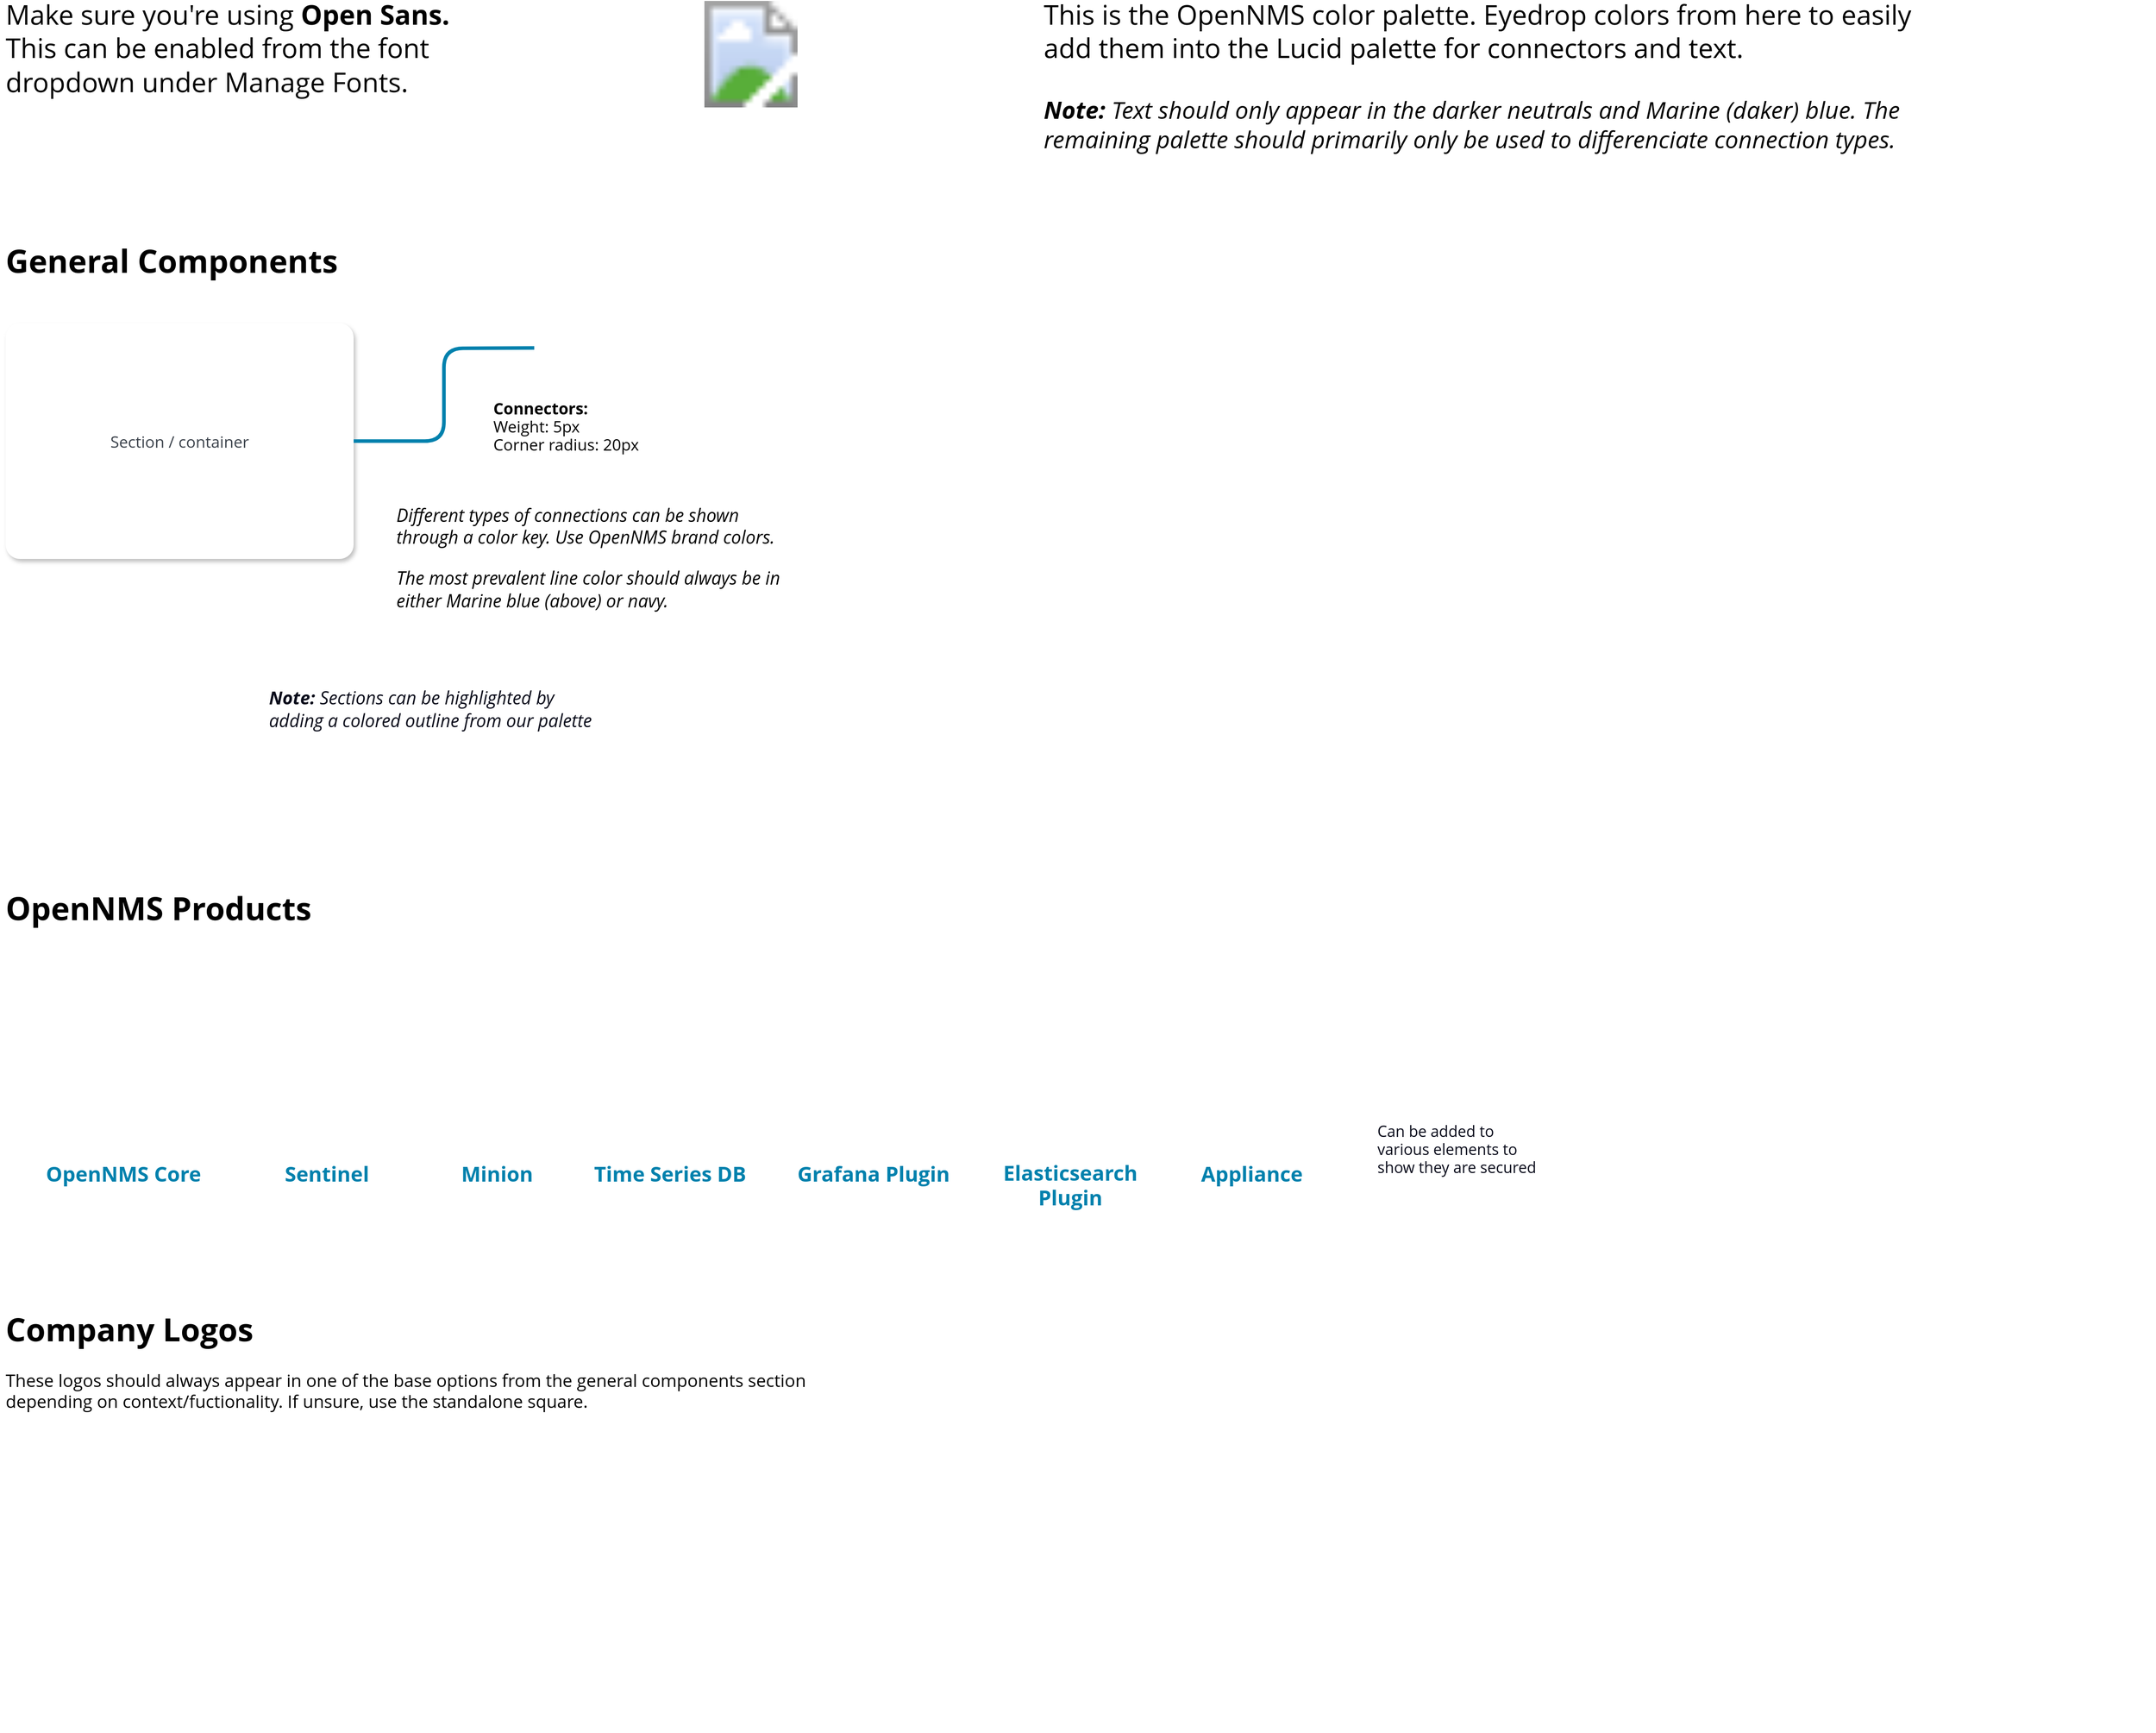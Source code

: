 <mxfile version="21.3.8" type="device">
  <diagram name="Page-1" id="bndg_6HbLod__y72PkgO">
    <mxGraphModel dx="2394" dy="2045" grid="1" gridSize="10" guides="1" tooltips="1" connect="1" arrows="1" fold="1" page="1" pageScale="1" pageWidth="1169" pageHeight="827" math="0" shadow="0">
      <root>
        <mxCell id="0" />
        <mxCell id="1" parent="0" />
        <mxCell id="MZZLFY8sG3nS4H8BUjIp-1" value="OpenNMS Core" style="html=1;overflow=block;blockSpacing=1;whiteSpace=wrap;fontSize=21.7;fontFamily=Open Sans;fontColor=#0081ad;fontStyle=1;spacing=0;fillColor=#ffffff;strokeWidth=1.5;strokeColor=none;lucidId=zju5B.KJovt9;" parent="1" vertex="1">
          <mxGeometry x="89" y="915" width="180" height="45" as="geometry" />
        </mxCell>
        <mxCell id="MZZLFY8sG3nS4H8BUjIp-2" value="&lt;div style=&quot;display: flex; justify-content: flex-start; text-align: left; align-items: baseline; font-size: 0; line-height: 1.25;margin-top: -2px;&quot;&gt;&lt;span&gt;&lt;span style=&quot;font-size:28.3px;color:#000000;font-family: Open Sans;&quot;&gt;&lt;span style=&quot;font-size:28.3px;color:#000000;font-family: Open Sans;&quot;&gt;Make sure you&#39;re using&lt;/span&gt;&lt;span style=&quot;font-size:28.3px;color:#000000;font-weight: bold;font-family: Open Sans;&quot;&gt; Open Sans.&lt;/span&gt; This can be enabled from the font dropdown under Manage Fonts.&lt;/span&gt;&lt;/span&gt;&lt;/div&gt;" style="html=1;overflow=block;blockSpacing=1;whiteSpace=wrap;fontSize=13;fontFamily=Open Sans;spacing=0;verticalAlign=top;fillColor=#ffffff;strokeWidth=1.5;strokeColor=none;lucidId=u~J5iqpsuY0v;" parent="1" vertex="1">
          <mxGeometry x="55" y="-297" width="513" height="114" as="geometry" />
        </mxCell>
        <mxCell id="MZZLFY8sG3nS4H8BUjIp-3" value="" style="html=1;overflow=block;blockSpacing=1;whiteSpace=wrap;fontSize=13;spacing=3.8;strokeOpacity=0;rounded=1;absoluteArcSize=1;arcSize=30;shadow=1;strokeWidth=3;lucidId=ric5MCYMHBP8;fontFamily=Open Sans;" parent="1" vertex="1">
          <mxGeometry x="55" y="43" width="366" height="248" as="geometry" />
        </mxCell>
        <mxCell id="MZZLFY8sG3nS4H8BUjIp-4" value="&lt;div style=&quot;display: flex; justify-content: flex-start; text-align: left; align-items: baseline; font-size: 0; line-height: 1.25;margin-top: -2px;&quot;&gt;&lt;span&gt;&lt;span style=&quot;font-size:16.7px;color:#000000;font-weight: bold;font-family: Open Sans;&quot;&gt;Connectors:&lt;/span&gt;&lt;span style=&quot;font-size:16.7px;color:#000000;font-family: Open Sans;&quot;&gt; &#xa;&lt;/span&gt;&lt;/span&gt;&lt;/div&gt;&lt;div style=&quot;display: flex; justify-content: flex-start; text-align: left; align-items: baseline; font-size: 0; line-height: 1.25;margin-top: -2px;&quot;&gt;&lt;span&gt;&lt;span style=&quot;font-size:16.7px;color:#000000;font-family: Open Sans;&quot;&gt;&lt;span style=&quot;font-size:16.7px;color:#000000;font-family: Open Sans;&quot;&gt;&#x9;Weight: 5px&#xa;&lt;/span&gt;&lt;/span&gt;&lt;/span&gt;&lt;/div&gt;&lt;div style=&quot;display: flex; justify-content: flex-start; text-align: left; align-items: baseline; font-size: 0; line-height: 1.25;margin-top: -2px;&quot;&gt;&lt;span&gt;&lt;span style=&quot;font-size:16.7px;color:#000000;font-family: Open Sans;&quot;&gt;&#x9;Corner radius: 20px&lt;/span&gt;&lt;/span&gt;&lt;/div&gt;" style="html=1;overflow=block;blockSpacing=1;whiteSpace=wrap;fontSize=13;fontFamily=Open Sans;spacing=0;verticalAlign=middle;fillColor=#ffffff;strokeWidth=1.5;strokeColor=none;lucidId=Zyu5JnFz.BKX;" parent="1" vertex="1">
          <mxGeometry x="568" y="119" width="202" height="67" as="geometry" />
        </mxCell>
        <mxCell id="MZZLFY8sG3nS4H8BUjIp-5" value="Can be added to various elements to show they are secured" style="html=1;overflow=block;blockSpacing=1;whiteSpace=wrap;fontSize=16;fontFamily=Open Sans;fontColor=#0a0c1b;align=left;spacing=0;fillColor=#ffffff;strokeWidth=1.5;strokeColor=none;lucidId=X4v5.~2.i2FQ;" parent="1" vertex="1">
          <mxGeometry x="1498" y="883" width="180" height="45" as="geometry" />
        </mxCell>
        <mxCell id="MZZLFY8sG3nS4H8BUjIp-6" value="General Components" style="html=1;overflow=block;blockSpacing=1;whiteSpace=wrap;fontSize=33.3;fontFamily=Open Sans;fontColor=default;fontStyle=1;align=left;spacing=0;verticalAlign=middle;fillColor=#ffffff;strokeWidth=1.5;strokeColor=none;lucidId=Pgu5.jD_dt-C;" parent="1" vertex="1">
          <mxGeometry x="55" y="-44" width="366" height="41" as="geometry" />
        </mxCell>
        <mxCell id="MZZLFY8sG3nS4H8BUjIp-7" value="&lt;div style=&quot;display: flex; justify-content: flex-start; text-align: left; align-items: baseline; font-size: 0; line-height: 1.25;margin-top: -2px;&quot;&gt;&lt;span&gt;&lt;span style=&quot;font-size:18.7px;color:#0a0c1b;font-weight: bold;font-style: italic;font-family: Open Sans;&quot;&gt;Note: &lt;/span&gt;&lt;span style=&quot;font-size:18.7px;color:#0a0c1b;font-style: italic;font-family: Open Sans;&quot;&gt;Sections can be highlighted by adding a colored outline from our palette&lt;/span&gt;&lt;/span&gt;&lt;/div&gt;" style="html=1;overflow=block;blockSpacing=1;whiteSpace=wrap;fontSize=13;fontFamily=Open Sans;spacing=0;fillColor=#ffffff;strokeWidth=1.5;strokeColor=none;lucidId=L7v5mgof9..T;" parent="1" vertex="1">
          <mxGeometry x="332" y="398" width="356" height="102" as="geometry" />
        </mxCell>
        <mxCell id="MZZLFY8sG3nS4H8BUjIp-8" value="These logos should always appear in one of the base options from the general components section depending on context/fuctionality. If unsure, use the standalone square." style="html=1;overflow=block;blockSpacing=1;whiteSpace=wrap;fontSize=18.3;fontFamily=Open Sans;fontColor=default;align=left;spacing=0;fillColor=#ffffff;strokeWidth=1.5;strokeColor=none;lucidId=0oK5Mql8XqN6;" parent="1" vertex="1">
          <mxGeometry x="55" y="1135" width="885" height="60" as="geometry" />
        </mxCell>
        <mxCell id="MZZLFY8sG3nS4H8BUjIp-9" value="Section / container" style="html=1;overflow=block;blockSpacing=1;whiteSpace=wrap;fontSize=16.7;fontFamily=Open Sans;fontColor=#3a414a;spacing=0;fillColor=#ffffff;strokeWidth=1.5;strokeColor=none;lucidId=tAc5S.Fp~JGP;" parent="1" vertex="1">
          <mxGeometry x="148" y="145" width="180" height="45" as="geometry" />
        </mxCell>
        <mxCell id="MZZLFY8sG3nS4H8BUjIp-10" value="" style="html=1;overflow=block;blockSpacing=1;whiteSpace=wrap;shape=image;fontSize=13;spacing=0;strokeColor=none;strokeOpacity=100;strokeWidth=0;image=https://images.lucid.app/images/5472e353-eccc-489e-b336-a72ee8aeef16/content;imageAspect=0;lucidId=.fu5y_rloNG-;fontFamily=Open Sans;" parent="1" vertex="1">
          <mxGeometry x="1311" y="797" width="116" height="92" as="geometry" />
        </mxCell>
        <mxCell id="MZZLFY8sG3nS4H8BUjIp-11" value="" style="html=1;overflow=block;blockSpacing=1;whiteSpace=wrap;shape=image;fontSize=13;spacing=0;strokeColor=none;strokeOpacity=100;strokeWidth=0;image=https://images.lucid.app/images/3ad8bf26-bbdb-43cf-a560-4ae72fd0821f/content;imageAspect=0;lucidId=.fu594fQWRPk;fontFamily=Open Sans;" parent="1" vertex="1">
          <mxGeometry x="1103" y="779" width="116" height="105" as="geometry" />
        </mxCell>
        <mxCell id="MZZLFY8sG3nS4H8BUjIp-12" value="" style="html=1;overflow=block;blockSpacing=1;whiteSpace=wrap;shape=image;fontSize=13;spacing=0;strokeColor=none;strokeOpacity=100;strokeWidth=0;image=https://images.lucid.app/images/171d9a3c-cea1-463e-8c95-2c81a1bb0272/content;imageAspect=0;lucidId=.fu5LJD.LmQP;fontFamily=Open Sans;" parent="1" vertex="1">
          <mxGeometry x="887" y="784" width="148" height="111" as="geometry" />
        </mxCell>
        <mxCell id="MZZLFY8sG3nS4H8BUjIp-13" value="" style="html=1;overflow=block;blockSpacing=1;whiteSpace=wrap;shape=image;fontSize=13;spacing=0;strokeColor=none;strokeOpacity=100;strokeWidth=0;image=https://images.lucid.app/images/44df720f-0573-43d3-9890-4625ea51397c/content;imageAspect=0;lucidId=.fu5ANJ94AXC;fontFamily=Open Sans;" parent="1" vertex="1">
          <mxGeometry x="508" y="756" width="116" height="140" as="geometry" />
        </mxCell>
        <mxCell id="MZZLFY8sG3nS4H8BUjIp-14" value="" style="html=1;overflow=block;blockSpacing=1;whiteSpace=wrap;shape=image;fontSize=13;spacing=0;strokeColor=none;strokeOpacity=100;strokeWidth=0;image=https://images.lucid.app/images/3a489838-fbe0-475a-a1be-f1187df631ab/content;imageAspect=0;lucidId=.fu5iSn76eK6;fontFamily=Open Sans;" parent="1" vertex="1">
          <mxGeometry x="85" y="711" width="189" height="189" as="geometry" />
        </mxCell>
        <mxCell id="MZZLFY8sG3nS4H8BUjIp-15" value="" style="html=1;overflow=block;blockSpacing=1;whiteSpace=wrap;shape=image;fontSize=13;spacing=0;strokeColor=none;strokeOpacity=100;strokeWidth=0;image=https://images.lucid.app/images/2347a9c7-afa0-4b62-bfe7-c894170efaed/content;imageAspect=0;lucidId=.fu5ZfZvDn3Q;fontFamily=Open Sans;" parent="1" vertex="1">
          <mxGeometry x="1498" y="823" width="36" height="36" as="geometry" />
        </mxCell>
        <mxCell id="MZZLFY8sG3nS4H8BUjIp-16" value="" style="html=1;overflow=block;blockSpacing=1;whiteSpace=wrap;shape=image;fontSize=13;spacing=0;strokeColor=none;strokeOpacity=100;strokeWidth=0;image=https://images.lucid.app/images/04578b9f-18ee-4a82-b7c5-295ed1ff598c/content;imageAspect=0;lucidId=.fu5QygyBlzZ;fontFamily=Open Sans;" parent="1" vertex="1">
          <mxGeometry x="1551" y="823" width="36" height="36" as="geometry" />
        </mxCell>
        <mxCell id="MZZLFY8sG3nS4H8BUjIp-17" value="" style="html=1;overflow=block;blockSpacing=1;whiteSpace=wrap;shape=image;fontSize=13;spacing=0;strokeColor=none;strokeOpacity=100;strokeWidth=0;image=https://images.lucid.app/images/bc0f5393-ec9d-478d-82fb-f774c271548a/content;imageAspect=0;lucidId=.fu5dMUcAAwf;fontFamily=Open Sans;" parent="1" vertex="1">
          <mxGeometry x="332" y="765" width="122" height="123" as="geometry" />
        </mxCell>
        <mxCell id="MZZLFY8sG3nS4H8BUjIp-18" value="" style="html=1;overflow=block;blockSpacing=1;whiteSpace=wrap;shape=image;fontSize=13;spacing=0;strokeColor=none;strokeOpacity=100;strokeWidth=0;image=https://images.lucid.app/images/e2a51fa7-d241-4499-b360-696d473907bc/content;imageAspect=0;lucidId=.fu5Vhg79vKl;fontFamily=Open Sans;" parent="1" vertex="1">
          <mxGeometry x="688" y="784" width="110" height="109" as="geometry" />
        </mxCell>
        <mxCell id="MZZLFY8sG3nS4H8BUjIp-19" value="OpenNMS Products" style="html=1;overflow=block;blockSpacing=1;whiteSpace=wrap;fontSize=33.3;fontFamily=Open Sans;fontColor=default;fontStyle=1;align=left;spacing=0;verticalAlign=middle;fillColor=#ffffff;strokeWidth=1.5;strokeColor=none;lucidId=nhu5tQ3tyXj_;" parent="1" vertex="1">
          <mxGeometry x="55" y="637" width="366" height="41" as="geometry" />
        </mxCell>
        <mxCell id="MZZLFY8sG3nS4H8BUjIp-20" value="Sentinel" style="html=1;overflow=block;blockSpacing=1;whiteSpace=wrap;fontSize=21.7;fontFamily=Open Sans;fontColor=#0081ad;fontStyle=1;spacing=0;fillColor=#ffffff;strokeWidth=1.5;strokeColor=none;lucidId=5ku5S6JakEAl;" parent="1" vertex="1">
          <mxGeometry x="303" y="915" width="180" height="45" as="geometry" />
        </mxCell>
        <mxCell id="MZZLFY8sG3nS4H8BUjIp-21" value="Minion" style="html=1;overflow=block;blockSpacing=1;whiteSpace=wrap;fontSize=21.7;fontFamily=Open Sans;fontColor=#0081ad;fontStyle=1;spacing=0;fillColor=#ffffff;strokeWidth=1.5;strokeColor=none;lucidId=Dmu5dPfjYkeO;" parent="1" vertex="1">
          <mxGeometry x="482" y="915" width="180" height="45" as="geometry" />
        </mxCell>
        <mxCell id="MZZLFY8sG3nS4H8BUjIp-22" value="Time Series DB" style="html=1;overflow=block;blockSpacing=1;whiteSpace=wrap;fontSize=21.7;fontFamily=Open Sans;fontColor=#0081ad;fontStyle=1;spacing=0;fillColor=#ffffff;strokeWidth=1.5;strokeColor=none;lucidId=pxu5y2nLOCHi;" parent="1" vertex="1">
          <mxGeometry x="664" y="915" width="180" height="45" as="geometry" />
        </mxCell>
        <mxCell id="MZZLFY8sG3nS4H8BUjIp-23" value="" style="html=1;jettySize=18;whiteSpace=wrap;fontSize=13;strokeColor=#0081ad;strokeOpacity=100;strokeWidth=3.8;rounded=1;arcSize=40;edgeStyle=orthogonalEdgeStyle;startArrow=none;endArrow=none;exitX=1;exitY=0.5;exitPerimeter=0;lucidId=4xu5b9Wr1toP;fontFamily=Open Sans;" parent="1" source="MZZLFY8sG3nS4H8BUjIp-3" edge="1">
          <mxGeometry width="100" height="100" relative="1" as="geometry">
            <Array as="points" />
            <mxPoint x="611" y="69" as="targetPoint" />
          </mxGeometry>
        </mxCell>
        <mxCell id="MZZLFY8sG3nS4H8BUjIp-24" value="&lt;div style=&quot;display: flex; justify-content: flex-start; text-align: left; align-items: baseline; font-size: 0; line-height: 1.25;margin-top: -2px;&quot;&gt;&lt;span&gt;&lt;span style=&quot;font-size:18.7px;color:#000000;font-style: italic;font-family: Open Sans;&quot;&gt;Different types of connections can be shown through a color key. Use OpenNMS brand colors.&lt;/span&gt;&lt;span style=&quot;font-size:16px;color:#000000;font-family: Open Sans;&quot;&gt;&#xa;&lt;/span&gt;&lt;/span&gt;&lt;/div&gt;&lt;div style=&quot;display: flex; justify-content: flex-start; text-align: left; align-items: baseline; font-size: 0; line-height: 1.25;margin-top: -2px;&quot;&gt;&lt;span&gt;&lt;span style=&quot;font-size:13px;color:#000000;font-family: Open Sans;&quot;&gt;&lt;span style=&quot;font-size:18.7px;color:#000000;font-style: italic;font-family: Open Sans;&quot;&gt;&#xa;&lt;/span&gt;&lt;/span&gt;&lt;/span&gt;&lt;/div&gt;&lt;div style=&quot;display: flex; justify-content: flex-start; text-align: left; align-items: baseline; font-size: 0; line-height: 1.25;margin-top: -2px;&quot;&gt;&lt;span&gt;&lt;span style=&quot;font-size:18.7px;color:#000000;font-style: italic;font-family: Open Sans;&quot;&gt;The most prevalent line color should always be in either Marine blue (above) or navy.&lt;/span&gt;&lt;/span&gt;&lt;/div&gt;" style="html=1;overflow=block;blockSpacing=1;whiteSpace=wrap;fontSize=13;fontFamily=Open Sans;spacing=0;verticalAlign=middle;fillColor=#ffffff;strokeWidth=1.5;strokeColor=none;lucidId=SEu5p.2TgrNr;" parent="1" vertex="1">
          <mxGeometry x="466" y="230" width="406" height="119" as="geometry" />
        </mxCell>
        <mxCell id="MZZLFY8sG3nS4H8BUjIp-25" value="" style="html=1;overflow=block;blockSpacing=1;whiteSpace=wrap;shape=image;fontSize=13;spacing=0;strokeColor=none;strokeOpacity=100;strokeWidth=0;image=https://images.lucid.app/images/ba24726e-4224-40ff-9c24-bdb6003cc899/content;imageAspect=0;lucidId=YGu5Z~HXY3vS;fontFamily=Open Sans;" parent="1" vertex="1">
          <mxGeometry x="55" y="322" width="248" height="171" as="geometry" />
        </mxCell>
        <mxCell id="MZZLFY8sG3nS4H8BUjIp-26" value="Grafana Plugin" style="html=1;overflow=block;blockSpacing=1;whiteSpace=wrap;fontSize=21.7;fontFamily=Open Sans;fontColor=#0081ad;fontStyle=1;spacing=0;fillColor=#ffffff;strokeWidth=1.5;strokeColor=none;lucidId=pkv5Dbom8H8E;" parent="1" vertex="1">
          <mxGeometry x="878" y="915" width="180" height="45" as="geometry" />
        </mxCell>
        <mxCell id="MZZLFY8sG3nS4H8BUjIp-27" value="Elasticsearch Plugin" style="html=1;overflow=block;blockSpacing=1;whiteSpace=wrap;fontSize=21.7;fontFamily=Open Sans;fontColor=#0081ad;fontStyle=1;spacing=0;fillColor=#ffffff;strokeWidth=1.5;strokeColor=none;lucidId=0lv5PwfcYyJy;" parent="1" vertex="1">
          <mxGeometry x="1085" y="923" width="180" height="45" as="geometry" />
        </mxCell>
        <mxCell id="MZZLFY8sG3nS4H8BUjIp-28" value="Appliance" style="html=1;overflow=block;blockSpacing=1;whiteSpace=wrap;fontSize=21.7;fontFamily=Open Sans;fontColor=#0081ad;fontStyle=1;spacing=0;fillColor=#ffffff;strokeWidth=1.5;strokeColor=none;lucidId=hOv5Fr76iF1K;" parent="1" vertex="1">
          <mxGeometry x="1276" y="915" width="180" height="45" as="geometry" />
        </mxCell>
        <mxCell id="MZZLFY8sG3nS4H8BUjIp-29" value="" style="html=1;overflow=block;blockSpacing=1;whiteSpace=wrap;shape=image;fontSize=13;spacing=0;strokeColor=none;strokeOpacity=100;strokeWidth=0;image=https://images.lucid.app/images/c3f28bda-f083-43b4-a434-f90847b3877b/content;imageAspect=0;lucidId=bdw5KDOg3mr0;fontFamily=Open Sans;" parent="1" vertex="1">
          <mxGeometry x="1777" y="75" width="47" height="53" as="geometry" />
        </mxCell>
        <mxCell id="MZZLFY8sG3nS4H8BUjIp-30" value="" style="html=1;overflow=block;blockSpacing=1;whiteSpace=wrap;shape=image;fontSize=13;spacing=0;strokeColor=none;strokeOpacity=100;strokeWidth=0;image=https://images.lucid.app/images/27a001e2-4f24-4617-8cf3-ec4b07b10480/content;imageAspect=0;lucidId=bdw5M0KgGm.f;fontFamily=Open Sans;" parent="1" vertex="1">
          <mxGeometry x="2037" y="180" width="119" height="119" as="geometry" />
        </mxCell>
        <mxCell id="MZZLFY8sG3nS4H8BUjIp-31" value="" style="html=1;overflow=block;blockSpacing=1;whiteSpace=wrap;shape=image;fontSize=13;spacing=0;strokeColor=none;strokeOpacity=100;strokeWidth=0;image=https://images.lucid.app/images/05a396fb-ea46-44fb-b107-79510ec2fad5/content;imageAspect=0;lucidId=bdw50fTOazWv;fontFamily=Open Sans;" parent="1" vertex="1">
          <mxGeometry x="1504" y="69" width="126" height="111" as="geometry" />
        </mxCell>
        <mxCell id="MZZLFY8sG3nS4H8BUjIp-32" value="" style="html=1;overflow=block;blockSpacing=1;whiteSpace=wrap;shape=image;fontSize=13;spacing=0;strokeColor=none;strokeOpacity=100;strokeWidth=0;image=https://images.lucid.app/images/83168ebf-470b-494e-8f27-33f36384b834/content;imageAspect=0;lucidId=bdw5FAcFgu8Q;fontFamily=Open Sans;" parent="1" vertex="1">
          <mxGeometry x="1689" y="340" width="123" height="155" as="geometry" />
        </mxCell>
        <mxCell id="MZZLFY8sG3nS4H8BUjIp-33" value="" style="html=1;overflow=block;blockSpacing=1;whiteSpace=wrap;shape=image;fontSize=13;spacing=0;strokeColor=none;strokeOpacity=100;strokeWidth=0;image=https://images.lucid.app/images/2ee59782-fae7-4b09-9660-0a455594c2f7/content;imageAspect=0;lucidId=bdw58KujMOw7;fontFamily=Open Sans;" parent="1" vertex="1">
          <mxGeometry x="1688" y="215" width="87" height="113" as="geometry" />
        </mxCell>
        <mxCell id="MZZLFY8sG3nS4H8BUjIp-34" value="" style="html=1;overflow=block;blockSpacing=1;whiteSpace=wrap;shape=image;fontSize=13;spacing=0;strokeColor=none;strokeOpacity=100;strokeWidth=0;image=https://images.lucid.app/images/34d52f33-0e11-45ad-98cd-c57d7d850f7d/content;imageAspect=0;lucidId=bdw58k3uZjrb;fontFamily=Open Sans;" parent="1" vertex="1">
          <mxGeometry x="1688" y="70" width="63" height="63" as="geometry" />
        </mxCell>
        <mxCell id="MZZLFY8sG3nS4H8BUjIp-35" value="" style="html=1;overflow=block;blockSpacing=1;whiteSpace=wrap;shape=image;fontSize=13;spacing=0;strokeColor=none;strokeOpacity=100;strokeWidth=0;image=https://images.lucid.app/images/9f0757ab-12e8-4cfc-a0d7-ca9bdefe9546/content;imageAspect=0;lucidId=bdw5eGDMUwP0;fontFamily=Open Sans;" parent="1" vertex="1">
          <mxGeometry x="1352" y="69" width="126" height="111" as="geometry" />
        </mxCell>
        <mxCell id="MZZLFY8sG3nS4H8BUjIp-36" value="" style="html=1;overflow=block;blockSpacing=1;whiteSpace=wrap;shape=image;fontSize=13;spacing=0;strokeColor=none;strokeOpacity=100;strokeWidth=0;image=https://images.lucid.app/images/11effb1d-0b73-4fa4-89ec-dc3c35e5eae8/content;imageAspect=0;lucidId=bdw52QodJWZa;fontFamily=Open Sans;" parent="1" vertex="1">
          <mxGeometry x="1850" y="79" width="58" height="45" as="geometry" />
        </mxCell>
        <mxCell id="MZZLFY8sG3nS4H8BUjIp-37" value="" style="html=1;overflow=block;blockSpacing=1;whiteSpace=wrap;shape=image;fontSize=13;spacing=0;strokeColor=none;strokeOpacity=100;strokeWidth=0;image=https://images.lucid.app/images/d2099b05-962a-478b-9214-eb78d16a46de/content;imageAspect=0;lucidId=bdw5lc8vcmBf;fontFamily=Open Sans;" parent="1" vertex="1">
          <mxGeometry x="2097" y="329" width="83" height="104" as="geometry" />
        </mxCell>
        <mxCell id="MZZLFY8sG3nS4H8BUjIp-38" value="" style="html=1;overflow=block;blockSpacing=1;whiteSpace=wrap;shape=image;fontSize=13;spacing=0;strokeColor=none;strokeOpacity=100;strokeWidth=0;image=https://images.lucid.app/images/73f687ef-7dad-468c-afc4-3f9401b6b3f8/content;imageAspect=0;lucidId=bdw5pU.ruw7a;fontFamily=Open Sans;" parent="1" vertex="1">
          <mxGeometry x="1352" y="213" width="126" height="111" as="geometry" />
        </mxCell>
        <mxCell id="MZZLFY8sG3nS4H8BUjIp-39" value="" style="html=1;overflow=block;blockSpacing=1;whiteSpace=wrap;shape=image;fontSize=13;spacing=0;strokeColor=none;strokeOpacity=100;strokeWidth=0;image=https://images.lucid.app/images/8b8660be-4578-49cf-b28f-ca5eeda7e01e/content;imageAspect=0;lucidId=bdw5ODic5Ywx;fontFamily=Open Sans;" parent="1" vertex="1">
          <mxGeometry x="1504" y="357" width="126" height="111" as="geometry" />
        </mxCell>
        <mxCell id="MZZLFY8sG3nS4H8BUjIp-40" value="" style="html=1;overflow=block;blockSpacing=1;whiteSpace=wrap;shape=image;fontSize=13;spacing=0;strokeColor=none;strokeOpacity=100;strokeWidth=0;image=https://images.lucid.app/images/e68cb6dc-e71e-4bed-8641-ef6560069d8f/content;imageAspect=0;lucidId=bdw5~378FL_E;fontFamily=Open Sans;" parent="1" vertex="1">
          <mxGeometry x="1352" y="357" width="126" height="111" as="geometry" />
        </mxCell>
        <mxCell id="MZZLFY8sG3nS4H8BUjIp-41" value="" style="html=1;overflow=block;blockSpacing=1;whiteSpace=wrap;shape=image;fontSize=13;spacing=0;strokeColor=none;strokeOpacity=100;strokeWidth=0;image=https://images.lucid.app/images/bff31642-8df5-445d-b670-425f9b403ab4/content;imageAspect=0;lucidId=bdw5IprZ_HtF;fontFamily=Open Sans;" parent="1" vertex="1">
          <mxGeometry x="1504" y="213" width="126" height="111" as="geometry" />
        </mxCell>
        <mxCell id="MZZLFY8sG3nS4H8BUjIp-42" value="" style="html=1;overflow=block;blockSpacing=1;whiteSpace=wrap;shape=image;fontSize=13;spacing=0;strokeColor=none;strokeOpacity=100;strokeWidth=0;image=https://images.lucid.app/images/4c22117a-c234-429e-aea7-e081bbfd03cb/content;imageAspect=0;lucidId=bdw5pTr6mY-C;fontFamily=Open Sans;" parent="1" vertex="1">
          <mxGeometry x="1865" y="261" width="199" height="243" as="geometry" />
        </mxCell>
        <mxCell id="MZZLFY8sG3nS4H8BUjIp-43" value="" style="html=1;overflow=block;blockSpacing=1;whiteSpace=wrap;shape=image;fontSize=13;spacing=0;strokeColor=none;strokeOpacity=100;shadow=1;strokeWidth=0;image=https://images.lucid.app/images/7f7ed325-6998-41ca-8c18-540b6fe41eda/content;imageAspect=0;lucidId=tQw5a9ljrcsI;fontFamily=Open Sans;" parent="1" vertex="1">
          <mxGeometry x="1157" y="52" width="84" height="93" as="geometry" />
        </mxCell>
        <mxCell id="MZZLFY8sG3nS4H8BUjIp-44" value="" style="html=1;overflow=block;blockSpacing=1;whiteSpace=wrap;shape=image;fontSize=13;spacing=0;strokeColor=none;strokeOpacity=100;shadow=1;strokeWidth=0;image=https://images.lucid.app/images/9a8b5f4f-5257-431a-89b2-54f556faa4d5/content;imageAspect=0;lucidId=tQw5LzGpHCT3;fontFamily=Open Sans;" parent="1" vertex="1">
          <mxGeometry x="917" y="187" width="104" height="104" as="geometry" />
        </mxCell>
        <mxCell id="MZZLFY8sG3nS4H8BUjIp-45" value="" style="html=1;overflow=block;blockSpacing=1;whiteSpace=wrap;shape=image;fontSize=13;spacing=0;strokeColor=none;strokeOpacity=100;shadow=1;strokeWidth=0;image=https://images.lucid.app/images/be5bac2d-0743-49a2-bb93-1c66a641d8ed/content;imageAspect=0;lucidId=~Qw57iaNjTRF;fontFamily=Open Sans;" parent="1" vertex="1">
          <mxGeometry x="1040" y="56" width="74" height="85" as="geometry" />
        </mxCell>
        <mxCell id="MZZLFY8sG3nS4H8BUjIp-46" value="" style="html=1;overflow=block;blockSpacing=1;whiteSpace=wrap;shape=image;fontSize=13;spacing=0;strokeColor=none;strokeOpacity=100;shadow=1;strokeWidth=0;image=https://images.lucid.app/images/475a5584-ef64-4faa-8aa0-dd0fcc450fbd/content;imageAspect=0;lucidId=~Qw5hDSRshFr;fontFamily=Open Sans;" parent="1" vertex="1">
          <mxGeometry x="917" y="59" width="78" height="78" as="geometry" />
        </mxCell>
        <mxCell id="MZZLFY8sG3nS4H8BUjIp-47" value="" style="html=1;overflow=block;blockSpacing=1;whiteSpace=wrap;shape=image;fontSize=13;spacing=0;strokeColor=none;strokeOpacity=100;shadow=1;strokeWidth=0;image=https://images.lucid.app/images/f9080be1-a921-4c90-9ce2-72e190f835f1/content;imageAspect=0;lucidId=~Qw52djpoioF;fontFamily=Open Sans;" parent="1" vertex="1">
          <mxGeometry x="1212" y="187" width="94" height="99" as="geometry" />
        </mxCell>
        <mxCell id="MZZLFY8sG3nS4H8BUjIp-48" value="" style="html=1;overflow=block;blockSpacing=1;whiteSpace=wrap;shape=image;fontSize=13;spacing=0;strokeColor=none;strokeOpacity=100;shadow=1;strokeWidth=0;image=https://images.lucid.app/images/c52bc15a-cdd4-4a54-b01d-2cc38f737163/content;imageAspect=0;lucidId=sVw5aHggeMnh;fontFamily=Open Sans;" parent="1" vertex="1">
          <mxGeometry x="897" y="338" width="228" height="144" as="geometry" />
        </mxCell>
        <mxCell id="MZZLFY8sG3nS4H8BUjIp-49" value="" style="html=1;overflow=block;blockSpacing=1;whiteSpace=wrap;shape=image;fontSize=13;spacing=0;strokeColor=none;strokeOpacity=100;shadow=1;strokeWidth=0;image=https://images.lucid.app/images/ee23e004-a139-426f-825e-eb63145a2f65/content;imageAspect=0;lucidId=O2w5xoCF36QU;fontFamily=Open Sans;" parent="1" vertex="1">
          <mxGeometry x="1044" y="187" width="141" height="104" as="geometry" />
        </mxCell>
        <mxCell id="MZZLFY8sG3nS4H8BUjIp-50" value="" style="html=1;overflow=block;blockSpacing=1;whiteSpace=wrap;shape=image;fontSize=13;spacing=0;strokeColor=none;strokeOpacity=100;shadow=1;strokeWidth=0;image=https://images.lucid.app/images/96502084-bee5-4501-b55f-b21c6bc08333/content;imageAspect=0;lucidId=c5w5a4Sc7gwa;fontFamily=Open Sans;" parent="1" vertex="1">
          <mxGeometry x="2195" y="201" width="115" height="78" as="geometry" />
        </mxCell>
        <mxCell id="MZZLFY8sG3nS4H8BUjIp-51" value="Company Logos" style="html=1;overflow=block;blockSpacing=1;whiteSpace=wrap;fontSize=33.3;fontFamily=Open Sans;fontColor=default;fontStyle=1;align=left;spacing=0;verticalAlign=middle;fillColor=#ffffff;strokeWidth=1.5;strokeColor=none;lucidId=8ax5zexdkFSs;" parent="1" vertex="1">
          <mxGeometry x="55" y="1080" width="366" height="41" as="geometry" />
        </mxCell>
        <mxCell id="MZZLFY8sG3nS4H8BUjIp-52" value="" style="html=1;overflow=block;blockSpacing=1;whiteSpace=wrap;shape=image;fontSize=13;spacing=0;strokeColor=none;strokeOpacity=100;strokeWidth=0;image=https://images.lucid.app/images/3fcd4953-e791-4843-ba8d-aa1bf79df9d3/content;imageAspect=0;lucidId=sbx5lIYpxC5k;fontFamily=Open Sans;" parent="1" vertex="1">
          <mxGeometry x="449" y="1423" width="68" height="102" as="geometry" />
        </mxCell>
        <mxCell id="MZZLFY8sG3nS4H8BUjIp-53" value="" style="html=1;overflow=block;blockSpacing=1;whiteSpace=wrap;shape=image;fontSize=13;spacing=0;strokeColor=none;strokeOpacity=100;strokeWidth=0;image=https://images.lucid.app/images/0efd1a29-ee6e-416a-9e81-19a91a2fde7b/content;imageAspect=0;lucidId=sbx5AxnfxroC;fontFamily=Open Sans;" parent="1" vertex="1">
          <mxGeometry x="902" y="1432" width="61" height="86" as="geometry" />
        </mxCell>
        <mxCell id="MZZLFY8sG3nS4H8BUjIp-54" value="" style="html=1;overflow=block;blockSpacing=1;whiteSpace=wrap;shape=image;fontSize=13;spacing=0;strokeColor=none;strokeOpacity=100;strokeWidth=0;image=https://images.lucid.app/images/3ceb03c7-df20-4ca1-aa53-7175b5e8db12/content;imageAspect=0;lucidId=sbx5846PGYek;fontFamily=Open Sans;" parent="1" vertex="1">
          <mxGeometry x="850" y="1268" width="137" height="72" as="geometry" />
        </mxCell>
        <mxCell id="MZZLFY8sG3nS4H8BUjIp-55" value="" style="html=1;overflow=block;blockSpacing=1;whiteSpace=wrap;shape=image;fontSize=13;spacing=0;strokeColor=none;strokeOpacity=100;strokeWidth=0;image=https://images.lucid.app/images/a9cfc3ae-7b3e-460f-9fd7-226baf1e1aea/content;imageAspect=0;lucidId=sbx5rFC2oMYp;fontFamily=Open Sans;" parent="1" vertex="1">
          <mxGeometry x="384" y="1255" width="89" height="98" as="geometry" />
        </mxCell>
        <mxCell id="MZZLFY8sG3nS4H8BUjIp-56" value="" style="html=1;overflow=block;blockSpacing=1;whiteSpace=wrap;shape=image;fontSize=13;spacing=0;strokeColor=none;strokeOpacity=100;strokeWidth=0;image=https://images.lucid.app/images/a8452b01-e4ef-4f13-a267-d23374dbc43b/content;imageAspect=0;lucidId=sbx541GoMK52;fontFamily=Open Sans;" parent="1" vertex="1">
          <mxGeometry x="589" y="1432" width="65" height="84" as="geometry" />
        </mxCell>
        <mxCell id="MZZLFY8sG3nS4H8BUjIp-57" value="" style="html=1;overflow=block;blockSpacing=1;whiteSpace=wrap;shape=image;fontSize=13;spacing=0;strokeColor=none;strokeOpacity=100;strokeWidth=0;image=https://images.lucid.app/images/5f00665f-d03d-4115-8f7f-b8c0ebd27e12/content;imageAspect=0;lucidId=sbx5Ed0kXpkG;fontFamily=Open Sans;" parent="1" vertex="1">
          <mxGeometry x="703" y="1254" width="105" height="101" as="geometry" />
        </mxCell>
        <mxCell id="MZZLFY8sG3nS4H8BUjIp-58" value="" style="html=1;overflow=block;blockSpacing=1;whiteSpace=wrap;shape=image;fontSize=13;spacing=0;strokeColor=none;strokeOpacity=100;strokeWidth=0;image=https://images.lucid.app/images/c22f5068-c8e4-41f5-a8c2-72492f321333/content;imageAspect=0;lucidId=sbx5f2vSrvrS;fontFamily=Open Sans;" parent="1" vertex="1">
          <mxGeometry x="86" y="1418" width="112" height="103" as="geometry" />
        </mxCell>
        <mxCell id="MZZLFY8sG3nS4H8BUjIp-59" value="" style="html=1;overflow=block;blockSpacing=1;whiteSpace=wrap;shape=image;fontSize=13;spacing=0;strokeColor=none;strokeOpacity=100;strokeWidth=0;image=https://images.lucid.app/images/8f2dce4a-713a-457b-9e86-8a7a128e1f7a/content;imageAspect=0;lucidId=sbx5YAQa-h96;fontFamily=Open Sans;" parent="1" vertex="1">
          <mxGeometry x="81" y="1248" width="109" height="113" as="geometry" />
        </mxCell>
        <mxCell id="MZZLFY8sG3nS4H8BUjIp-60" value="" style="html=1;overflow=block;blockSpacing=1;whiteSpace=wrap;shape=image;fontSize=13;spacing=0;strokeColor=none;strokeOpacity=100;strokeWidth=0;image=https://images.lucid.app/images/bf86ea68-350d-42fd-8dcf-7367c4c3cc98/content;imageAspect=0;lucidId=sbx5ynKb1YLm;fontFamily=Open Sans;" parent="1" vertex="1">
          <mxGeometry x="271" y="1427" width="105" height="94" as="geometry" />
        </mxCell>
        <mxCell id="MZZLFY8sG3nS4H8BUjIp-61" value="" style="html=1;overflow=block;blockSpacing=1;whiteSpace=wrap;shape=image;fontSize=13;spacing=0;strokeColor=none;strokeOpacity=100;strokeWidth=0;image=https://images.lucid.app/images/7563c132-a2f7-4392-8e13-396fd3683247/content;imageAspect=0;lucidId=wbx5PpxkIokL;fontFamily=Open Sans;" parent="1" vertex="1">
          <mxGeometry x="532" y="1249" width="112" height="112" as="geometry" />
        </mxCell>
        <mxCell id="MZZLFY8sG3nS4H8BUjIp-62" value="" style="html=1;overflow=block;blockSpacing=1;whiteSpace=wrap;shape=image;fontSize=13;spacing=0;strokeColor=none;strokeOpacity=100;strokeWidth=0;image=https://images.lucid.app/images/1e087c46-3e58-498a-b395-c8d0efb96aa6/content;imageAspect=0;lucidId=zbx5.IvgLFgk;fontFamily=Open Sans;" parent="1" vertex="1">
          <mxGeometry x="236" y="1249" width="112" height="112" as="geometry" />
        </mxCell>
        <mxCell id="MZZLFY8sG3nS4H8BUjIp-63" value="" style="html=1;overflow=block;blockSpacing=1;whiteSpace=wrap;shape=image;fontSize=13;spacing=0;strokeColor=none;strokeOpacity=100;strokeWidth=0;image=https://images.lucid.app/images/695e4123-8966-49b3-8b13-9a9f8481cf44/content;imageAspect=0;lucidId=gix5GzNIZubu;fontFamily=Open Sans;" parent="1" vertex="1">
          <mxGeometry x="727" y="1418" width="102" height="103" as="geometry" />
        </mxCell>
        <mxCell id="MZZLFY8sG3nS4H8BUjIp-64" value="" style="html=1;overflow=block;blockSpacing=1;whiteSpace=wrap;shape=image;fontSize=13;spacing=0;strokeColor=none;strokeOpacity=100;strokeWidth=0;image=https://images.lucid.app/images/08bd20b3-6f3b-47e6-951a-84f8a6fddb27/content;lucidId=ZcK5EpoTTcqO;fontFamily=Open Sans;" parent="1" vertex="1">
          <mxGeometry x="580" y="-296" width="518" height="112" as="geometry" />
        </mxCell>
        <mxCell id="MZZLFY8sG3nS4H8BUjIp-65" value="&lt;div style=&quot;display: flex; justify-content: flex-start; text-align: left; align-items: baseline; font-size: 0; line-height: 1.25;margin-top: -2px;&quot;&gt;&lt;span&gt;&lt;span style=&quot;font-size:28.3px;color:#000000;font-family: Open Sans;&quot;&gt;This is the OpenNMS color palette. Eyedrop colors from here to easily add them into the Lucid palette for connectors and text. &#xa;&lt;/span&gt;&lt;/span&gt;&lt;/div&gt;&lt;div style=&quot;display: flex; justify-content: flex-start; text-align: left; align-items: baseline; font-size: 0; line-height: 1.25;margin-top: -2px;&quot;&gt;&lt;span&gt;&lt;span style=&quot;font-size:28.3px;color:#000000;font-family: Open Sans;&quot;&gt;&#xa;&lt;/span&gt;&lt;/span&gt;&lt;/div&gt;&lt;div style=&quot;display: flex; justify-content: flex-start; text-align: left; align-items: baseline; font-size: 0; line-height: 1.25;margin-top: -2px;&quot;&gt;&lt;span&gt;&lt;span style=&quot;font-size:13px;color:#000000;font-family: Open Sans;&quot;&gt;&lt;span style=&quot;font-size:25px;color:#000000;font-weight: bold;font-style: italic;font-family: Open Sans;&quot;&gt;Note:&lt;/span&gt;&lt;span style=&quot;font-size:25px;color:#000000;font-style: italic;font-family: Open Sans;&quot;&gt; Text should only appear in the darker neutrals and Marine (daker) blue. The remaining palette should primarily only be used to differenciate connection types. &lt;/span&gt;&lt;/span&gt;&lt;/span&gt;&lt;/div&gt;" style="html=1;overflow=block;blockSpacing=1;whiteSpace=wrap;fontSize=13;fontFamily=Open Sans;spacing=0;verticalAlign=top;fillColor=#ffffff;strokeWidth=1.5;strokeColor=none;lucidId=meK5~4iIuuc_;" parent="1" vertex="1">
          <mxGeometry x="1147" y="-297" width="951" height="188" as="geometry" />
        </mxCell>
        <mxCell id="MZZLFY8sG3nS4H8BUjIp-66" value="" style="html=1;overflow=block;blockSpacing=1;whiteSpace=wrap;shape=image;fontSize=13;spacing=0;strokeColor=none;strokeOpacity=100;strokeWidth=0;image=https://images.lucid.app/images/9a111ade-7b23-4af6-8405-e320fb777188/content;imageAspect=0;lucidId=47Z6RDcbWYUz;fontFamily=Open Sans;" parent="1" vertex="1">
          <mxGeometry x="1035" y="1248" width="90" height="103" as="geometry" />
        </mxCell>
        <mxCell id="MZZLFY8sG3nS4H8BUjIp-67" value="" style="html=1;overflow=block;blockSpacing=1;whiteSpace=wrap;shape=image;fontSize=13;spacing=0;strokeColor=none;strokeOpacity=100;strokeWidth=0;image=https://images.lucid.app/images/57282c90-18f7-486c-b047-6817dd617c8a/content;imageAspect=0;lucidId=47Z6WoOrK8Et;fontFamily=Open Sans;" parent="1" vertex="1">
          <mxGeometry x="1036" y="1426" width="75" height="92" as="geometry" />
        </mxCell>
        <mxCell id="MZZLFY8sG3nS4H8BUjIp-68" value="" style="html=1;overflow=block;blockSpacing=1;whiteSpace=wrap;shape=image;fontSize=13;spacing=0;strokeColor=none;strokeOpacity=100;strokeWidth=0;image=https://images.lucid.app/images/d6018293-98ae-4430-b9c7-ea897afcfa07/content;imageAspect=0;lucidId=Pdk79iDzu5ru;fontFamily=Open Sans;" parent="1" vertex="1">
          <mxGeometry x="1923" y="77" width="58" height="53" as="geometry" />
        </mxCell>
        <mxCell id="MZZLFY8sG3nS4H8BUjIp-69" value="" style="html=1;overflow=block;blockSpacing=1;whiteSpace=wrap;shape=image;fontSize=13;spacing=0;strokeColor=none;strokeOpacity=100;strokeWidth=0;image=https://images.lucid.app/images/029ee3a9-ff5e-4aa3-9049-141272e2f768/content;imageAspect=0;lucidId=Pdk7H0Z1nHF1;fontFamily=Open Sans;" parent="1" vertex="1">
          <mxGeometry x="2252" y="73" width="61" height="56" as="geometry" />
        </mxCell>
        <mxCell id="MZZLFY8sG3nS4H8BUjIp-70" value="" style="html=1;overflow=block;blockSpacing=1;whiteSpace=wrap;shape=image;fontSize=13;spacing=0;strokeColor=none;strokeOpacity=100;strokeWidth=0;image=https://images.lucid.app/images/4f8782ab-b1d3-4a16-a67c-9365e5f250ac/content;imageAspect=0;lucidId=Pdk7tmi9xvb2;fontFamily=Open Sans;" parent="1" vertex="1">
          <mxGeometry x="2004" y="73" width="53" height="56" as="geometry" />
        </mxCell>
        <mxCell id="MZZLFY8sG3nS4H8BUjIp-71" value="" style="html=1;overflow=block;blockSpacing=1;whiteSpace=wrap;shape=image;fontSize=13;spacing=0;strokeColor=none;strokeOpacity=100;strokeWidth=0;image=https://images.lucid.app/images/3f3d8cd3-bbd5-49e6-a774-6782ef3bd830/content;imageAspect=0;lucidId=Pdk7ZPUqOgGq;fontFamily=Open Sans;" parent="1" vertex="1">
          <mxGeometry x="2085" y="70" width="63" height="63" as="geometry" />
        </mxCell>
        <mxCell id="MZZLFY8sG3nS4H8BUjIp-72" value="" style="html=1;overflow=block;blockSpacing=1;whiteSpace=wrap;shape=image;fontSize=13;spacing=0;strokeColor=none;strokeOpacity=100;strokeWidth=0;image=https://images.lucid.app/images/1f9a2c20-8541-4869-b5e7-ddf3277817d2/content;imageAspect=0;lucidId=Pdk7az09t2cO;fontFamily=Open Sans;" parent="1" vertex="1">
          <mxGeometry x="2173" y="71" width="53" height="61" as="geometry" />
        </mxCell>
        <mxCell id="MZZLFY8sG3nS4H8BUjIp-73" value="" style="html=1;overflow=block;blockSpacing=1;whiteSpace=wrap;shape=image;fontSize=13;spacing=0;strokeColor=none;strokeOpacity=100;shadow=1;strokeWidth=0;image=https://images.lucid.app/images/f82ef1b4-4bf4-4fff-bb0a-5fc3f4951691/content;imageAspect=0;lucidId=MDS73fd9W-3A;fontFamily=Open Sans;" parent="1" vertex="1">
          <mxGeometry x="1212" y="357" width="74" height="85" as="geometry" />
        </mxCell>
        <mxCell id="MZZLFY8sG3nS4H8BUjIp-74" value="" style="html=1;overflow=block;blockSpacing=1;whiteSpace=wrap;shape=image;fontSize=13;spacing=0;strokeColor=none;strokeOpacity=100;strokeWidth=0;image=https://images.lucid.app/images/ea5d0236-3669-4bad-81cd-d08b090ce651/content;imageAspect=0;lucidId=zFS7_ENFJBOi;fontFamily=Open Sans;" parent="1" vertex="1">
          <mxGeometry x="1185" y="1262" width="100" height="85" as="geometry" />
        </mxCell>
      </root>
    </mxGraphModel>
  </diagram>
</mxfile>
